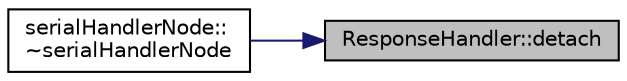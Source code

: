 digraph "ResponseHandler::detach"
{
 // LATEX_PDF_SIZE
  edge [fontname="Helvetica",fontsize="10",labelfontname="Helvetica",labelfontsize="10"];
  node [fontname="Helvetica",fontsize="10",shape=record];
  rankdir="RL";
  Node1 [label="ResponseHandler::detach",height=0.2,width=0.4,color="black", fillcolor="grey75", style="filled", fontcolor="black",tooltip="After applying detach on a certain function and message. The callback function will not be called any..."];
  Node1 -> Node2 [dir="back",color="midnightblue",fontsize="10",style="solid",fontname="Helvetica"];
  Node2 [label="serialHandlerNode::\l~serialHandlerNode",height=0.2,width=0.4,color="black", fillcolor="white", style="filled",URL="$classserial_handler_node.html#a61147f99d05fb3d61dc394fdcc61133e",tooltip="Destroy the serial Handler Node object and detach all the actions from the responseHandler callback."];
}
